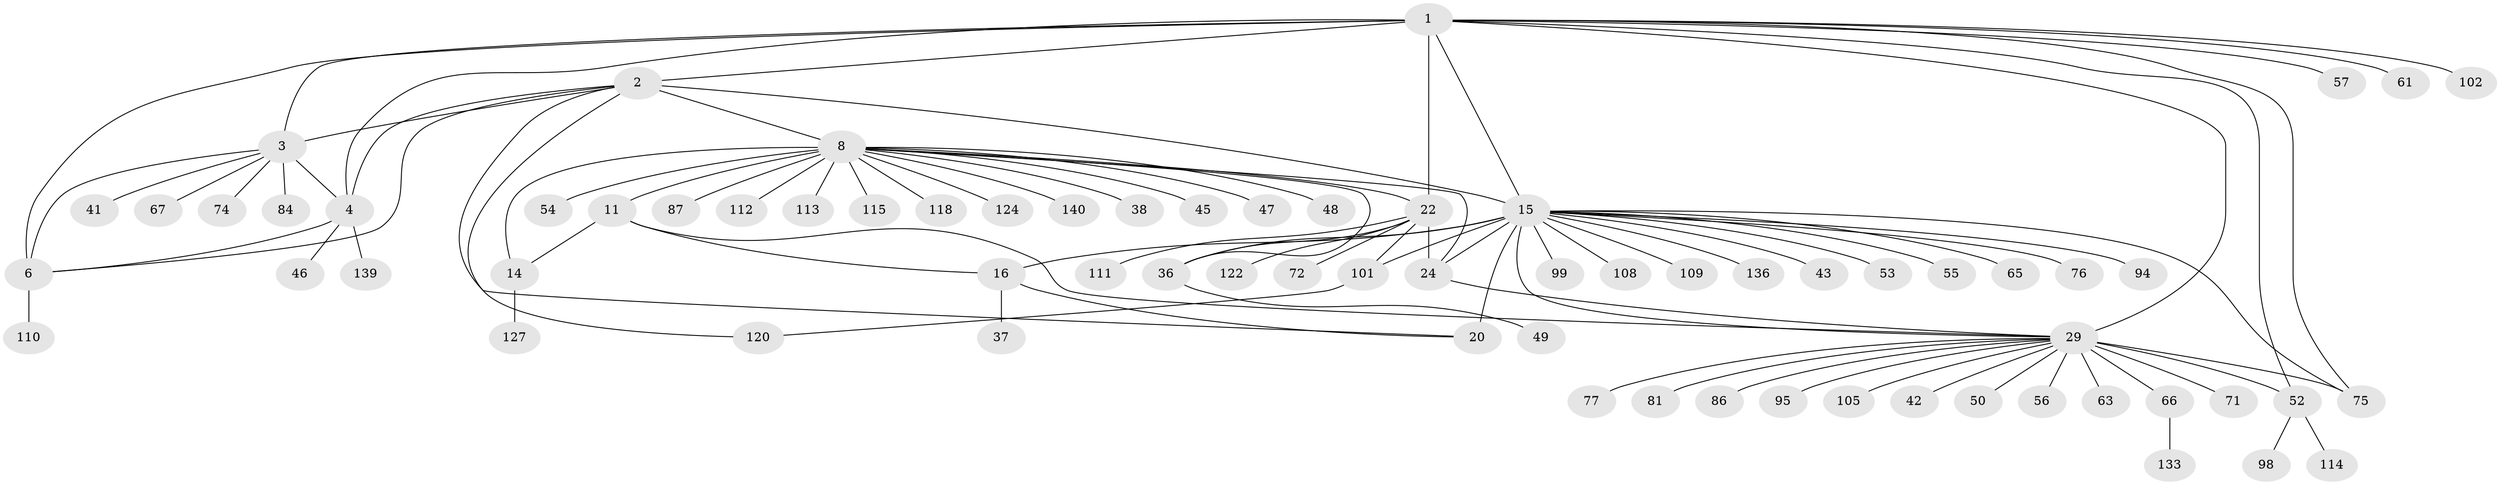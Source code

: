 // original degree distribution, {7: 0.035211267605633804, 10: 0.07746478873239436, 8: 0.07042253521126761, 11: 0.02112676056338028, 13: 0.007042253521126761, 12: 0.02112676056338028, 9: 0.014084507042253521, 6: 0.007042253521126761, 1: 0.5985915492957746, 2: 0.11971830985915492, 3: 0.014084507042253521, 5: 0.014084507042253521}
// Generated by graph-tools (version 1.1) at 2025/15/03/09/25 04:15:58]
// undirected, 71 vertices, 94 edges
graph export_dot {
graph [start="1"]
  node [color=gray90,style=filled];
  1 [super="+5"];
  2 [super="+70"];
  3;
  4;
  6 [super="+44"];
  8 [super="+13+9"];
  11;
  14 [super="+100+79+134"];
  15 [super="+17+96+97+18+80+89+19"];
  16;
  20 [super="+40"];
  22 [super="+90+26+128+23+121"];
  24 [super="+130+27+106"];
  29 [super="+33+60+30"];
  36 [super="+104+68"];
  37;
  38;
  41;
  42;
  43;
  45;
  46;
  47;
  48;
  49;
  50 [super="+83"];
  52 [super="+132"];
  53;
  54;
  55;
  56;
  57;
  61 [super="+64"];
  63;
  65;
  66;
  67;
  71 [super="+103"];
  72;
  74;
  75 [super="+78"];
  76;
  77;
  81;
  84;
  86;
  87;
  94;
  95;
  98;
  99;
  101 [super="+117+135"];
  102 [super="+116"];
  105;
  108;
  109;
  110;
  111;
  112;
  113;
  114 [super="+129"];
  115;
  118;
  120;
  122 [super="+126"];
  124;
  127;
  133;
  136;
  139;
  140;
  1 -- 2 [weight=3];
  1 -- 3 [weight=3];
  1 -- 4 [weight=3];
  1 -- 6 [weight=3];
  1 -- 22;
  1 -- 102;
  1 -- 75;
  1 -- 15;
  1 -- 61;
  1 -- 52;
  1 -- 57;
  1 -- 29 [weight=6];
  2 -- 3;
  2 -- 4;
  2 -- 6;
  2 -- 120;
  2 -- 20;
  2 -- 8;
  2 -- 15;
  3 -- 4;
  3 -- 6;
  3 -- 41;
  3 -- 67;
  3 -- 74;
  3 -- 84;
  4 -- 6;
  4 -- 46;
  4 -- 139;
  6 -- 110;
  8 -- 11 [weight=5];
  8 -- 14 [weight=5];
  8 -- 45;
  8 -- 47;
  8 -- 36;
  8 -- 140;
  8 -- 54;
  8 -- 38;
  8 -- 48;
  8 -- 112;
  8 -- 113;
  8 -- 115;
  8 -- 22 [weight=4];
  8 -- 118;
  8 -- 24 [weight=2];
  8 -- 87;
  8 -- 124;
  11 -- 14;
  11 -- 16;
  11 -- 29;
  14 -- 127;
  15 -- 16 [weight=5];
  15 -- 20 [weight=5];
  15 -- 43;
  15 -- 53;
  15 -- 108;
  15 -- 65;
  15 -- 36;
  15 -- 101 [weight=2];
  15 -- 136;
  15 -- 24;
  15 -- 94;
  15 -- 99;
  15 -- 55;
  15 -- 29;
  15 -- 75;
  15 -- 76;
  15 -- 109;
  16 -- 20;
  16 -- 37;
  22 -- 24 [weight=8];
  22 -- 111;
  22 -- 36;
  22 -- 72;
  22 -- 101;
  22 -- 122;
  24 -- 29;
  29 -- 75;
  29 -- 77;
  29 -- 86;
  29 -- 66;
  29 -- 71;
  29 -- 105;
  29 -- 42;
  29 -- 81;
  29 -- 50;
  29 -- 52;
  29 -- 56;
  29 -- 95;
  29 -- 63;
  36 -- 49;
  52 -- 98;
  52 -- 114;
  66 -- 133;
  101 -- 120;
}
